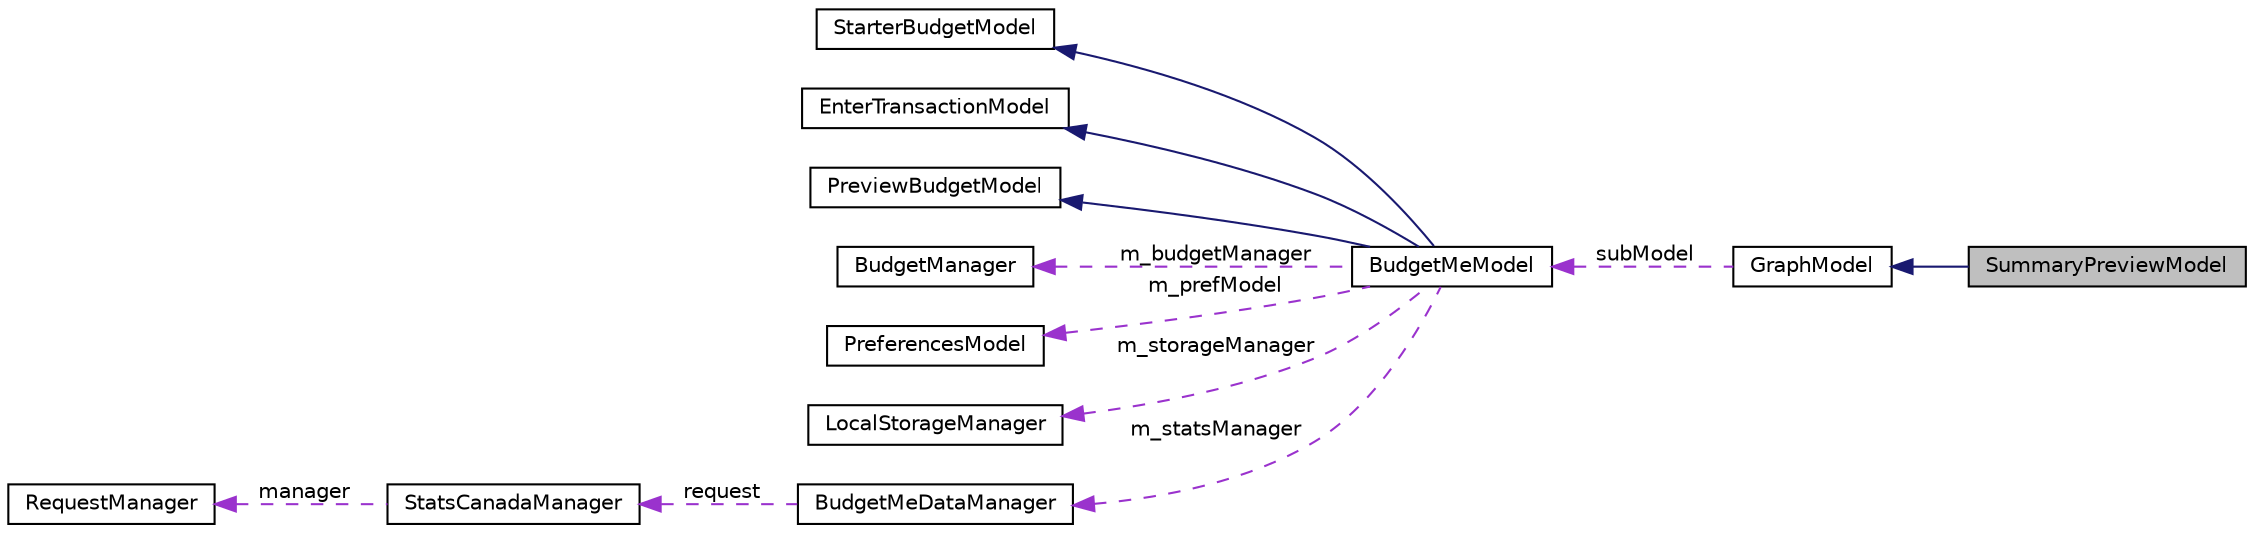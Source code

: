digraph "SummaryPreviewModel"
{
 // LATEX_PDF_SIZE
  edge [fontname="Helvetica",fontsize="10",labelfontname="Helvetica",labelfontsize="10"];
  node [fontname="Helvetica",fontsize="10",shape=record];
  rankdir="LR";
  Node1 [label="SummaryPreviewModel",height=0.2,width=0.4,color="black", fillcolor="grey75", style="filled", fontcolor="black",tooltip=" "];
  Node2 -> Node1 [dir="back",color="midnightblue",fontsize="10",style="solid"];
  Node2 [label="GraphModel",height=0.2,width=0.4,color="black", fillcolor="white", style="filled",URL="$classGraphModel.html",tooltip=" "];
  Node3 -> Node2 [dir="back",color="darkorchid3",fontsize="10",style="dashed",label=" subModel" ];
  Node3 [label="BudgetMeModel",height=0.2,width=0.4,color="black", fillcolor="white", style="filled",URL="$classBudgetMeModel.html",tooltip=" "];
  Node4 -> Node3 [dir="back",color="midnightblue",fontsize="10",style="solid"];
  Node4 [label="StarterBudgetModel",height=0.2,width=0.4,color="black", fillcolor="white", style="filled",URL="$classStarterBudgetModel.html",tooltip=" "];
  Node5 -> Node3 [dir="back",color="midnightblue",fontsize="10",style="solid"];
  Node5 [label="EnterTransactionModel",height=0.2,width=0.4,color="black", fillcolor="white", style="filled",URL="$classEnterTransactionModel.html",tooltip=" "];
  Node6 -> Node3 [dir="back",color="midnightblue",fontsize="10",style="solid"];
  Node6 [label="PreviewBudgetModel",height=0.2,width=0.4,color="black", fillcolor="white", style="filled",URL="$classPreviewBudgetModel.html",tooltip=" "];
  Node7 -> Node3 [dir="back",color="darkorchid3",fontsize="10",style="dashed",label=" m_budgetManager" ];
  Node7 [label="BudgetManager",height=0.2,width=0.4,color="black", fillcolor="white", style="filled",URL="$classBudgetManager.html",tooltip="BudgetMe Algorithms."];
  Node8 -> Node3 [dir="back",color="darkorchid3",fontsize="10",style="dashed",label=" m_prefModel" ];
  Node8 [label="PreferencesModel",height=0.2,width=0.4,color="black", fillcolor="white", style="filled",URL="$classPreferencesModel.html",tooltip=" "];
  Node9 -> Node3 [dir="back",color="darkorchid3",fontsize="10",style="dashed",label=" m_storageManager" ];
  Node9 [label="LocalStorageManager",height=0.2,width=0.4,color="black", fillcolor="white", style="filled",URL="$classLocalStorageManager.html",tooltip="Interface for database models."];
  Node10 -> Node3 [dir="back",color="darkorchid3",fontsize="10",style="dashed",label=" m_statsManager" ];
  Node10 [label="BudgetMeDataManager",height=0.2,width=0.4,color="black", fillcolor="white", style="filled",URL="$classBudgetMeDataManager.html",tooltip="An object that will retrieve data specifically for BudgetMe."];
  Node11 -> Node10 [dir="back",color="darkorchid3",fontsize="10",style="dashed",label=" request" ];
  Node11 [label="StatsCanadaManager",height=0.2,width=0.4,color="black", fillcolor="white", style="filled",URL="$classStatsCanadaManager.html",tooltip="An object that will retrieve data from Statisitcs Canada."];
  Node12 -> Node11 [dir="back",color="darkorchid3",fontsize="10",style="dashed",label=" manager" ];
  Node12 [label="RequestManager",height=0.2,width=0.4,color="black", fillcolor="white", style="filled",URL="$classRequestManager.html",tooltip="Makes a request to an API."];
}

